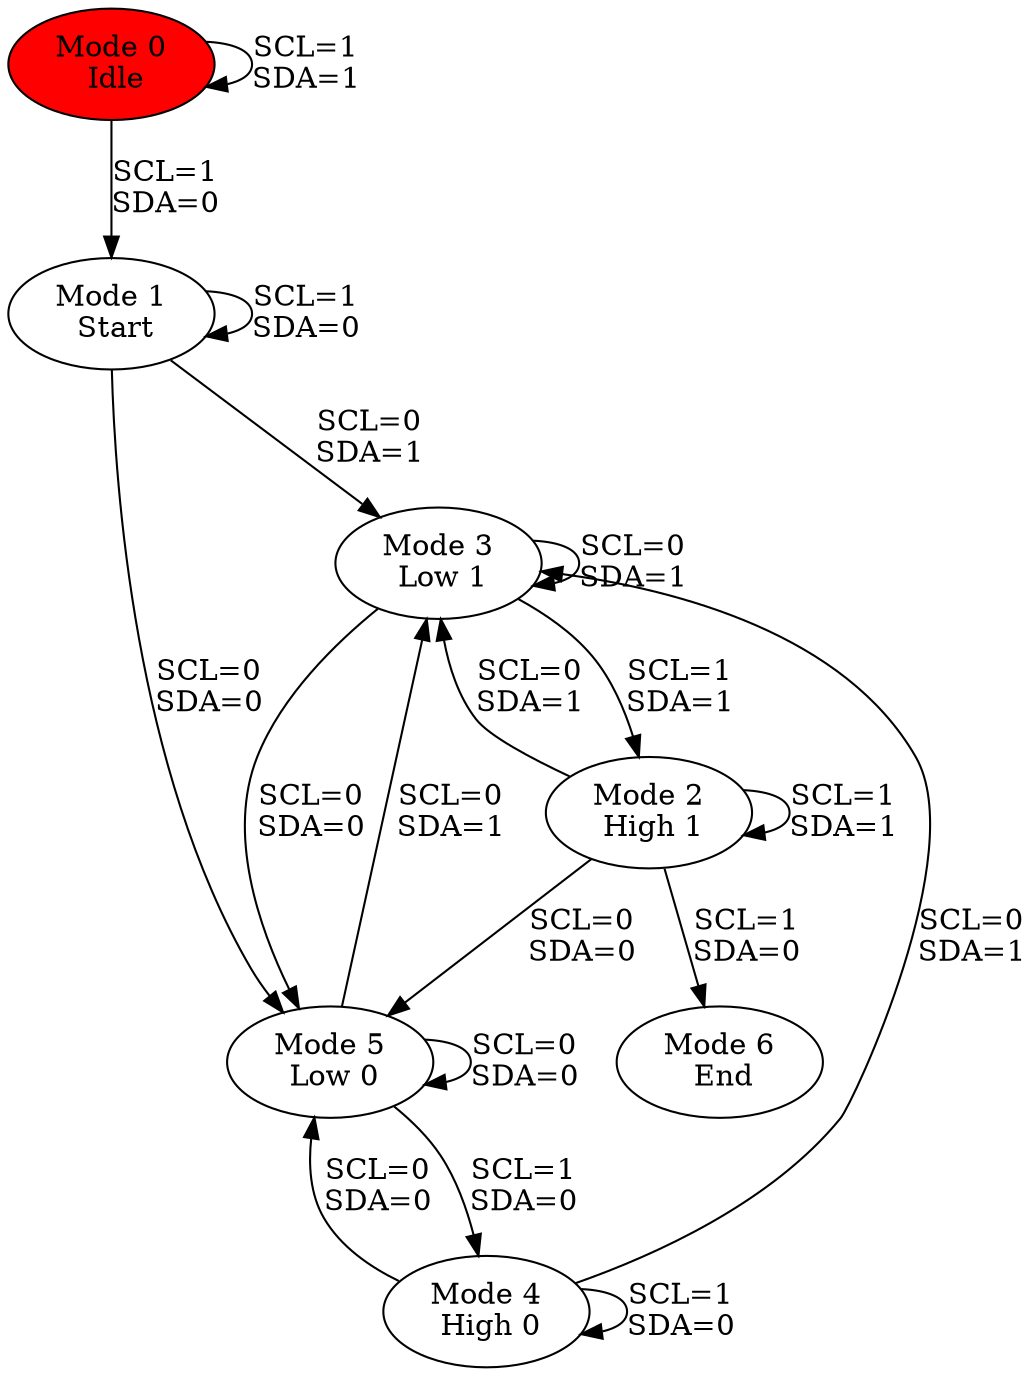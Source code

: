 digraph DFA2{
node_0 [style=filled fillcolor=red shape=ellipse label="Mode 0\n Idle"];
node_1 [style=filled fillcolor=white shape=ellipse label="Mode 1\n Start"];
node_2 [style=filled fillcolor=white shape=ellipse label="Mode 2\n High 1"];
node_3 [style=filled fillcolor=white shape=ellipse label="Mode 3\n Low 1"];
node_4 [style=filled fillcolor=white shape=ellipse label="Mode 4\n High 0"];
node_5 [style=filled fillcolor=white shape=ellipse label="Mode 5\n Low 0"];
node_6 [style=filled fillcolor=white shape=ellipse label="Mode 6\n End"];

node_0 -> node_0 [label="SCL=1\nSDA=1"]
node_0 -> node_1 [label="SCL=1\nSDA=0"]
node_1 -> node_1 [label="SCL=1\nSDA=0"]
node_1 -> node_3 [label="SCL=0\nSDA=1"]
node_3 -> node_3 [label="SCL=0\nSDA=1"]
node_1 -> node_5 [label="SCL=0\nSDA=0"]
node_5 -> node_5 [label="SCL=0\nSDA=0"]
node_5 -> node_4 [label="SCL=1\nSDA=0"]
node_4 -> node_4 [label="SCL=1\nSDA=0"]
node_4 -> node_5 [label="SCL=0\nSDA=0"]
node_4 -> node_3 [label="SCL=0\nSDA=1"]
node_3 -> node_2 [label="SCL=1\nSDA=1"]
node_2 -> node_2 [label="SCL=1\nSDA=1"]
node_2 -> node_5 [label="SCL=0\nSDA=0"]
node_2 -> node_3 [label="SCL=0\nSDA=1"]
node_2 -> node_6 [label="SCL=1\nSDA=0"]
node_5 -> node_3 [label="SCL=0\nSDA=1"]
node_3 -> node_5 [label="SCL=0\nSDA=0"]
}